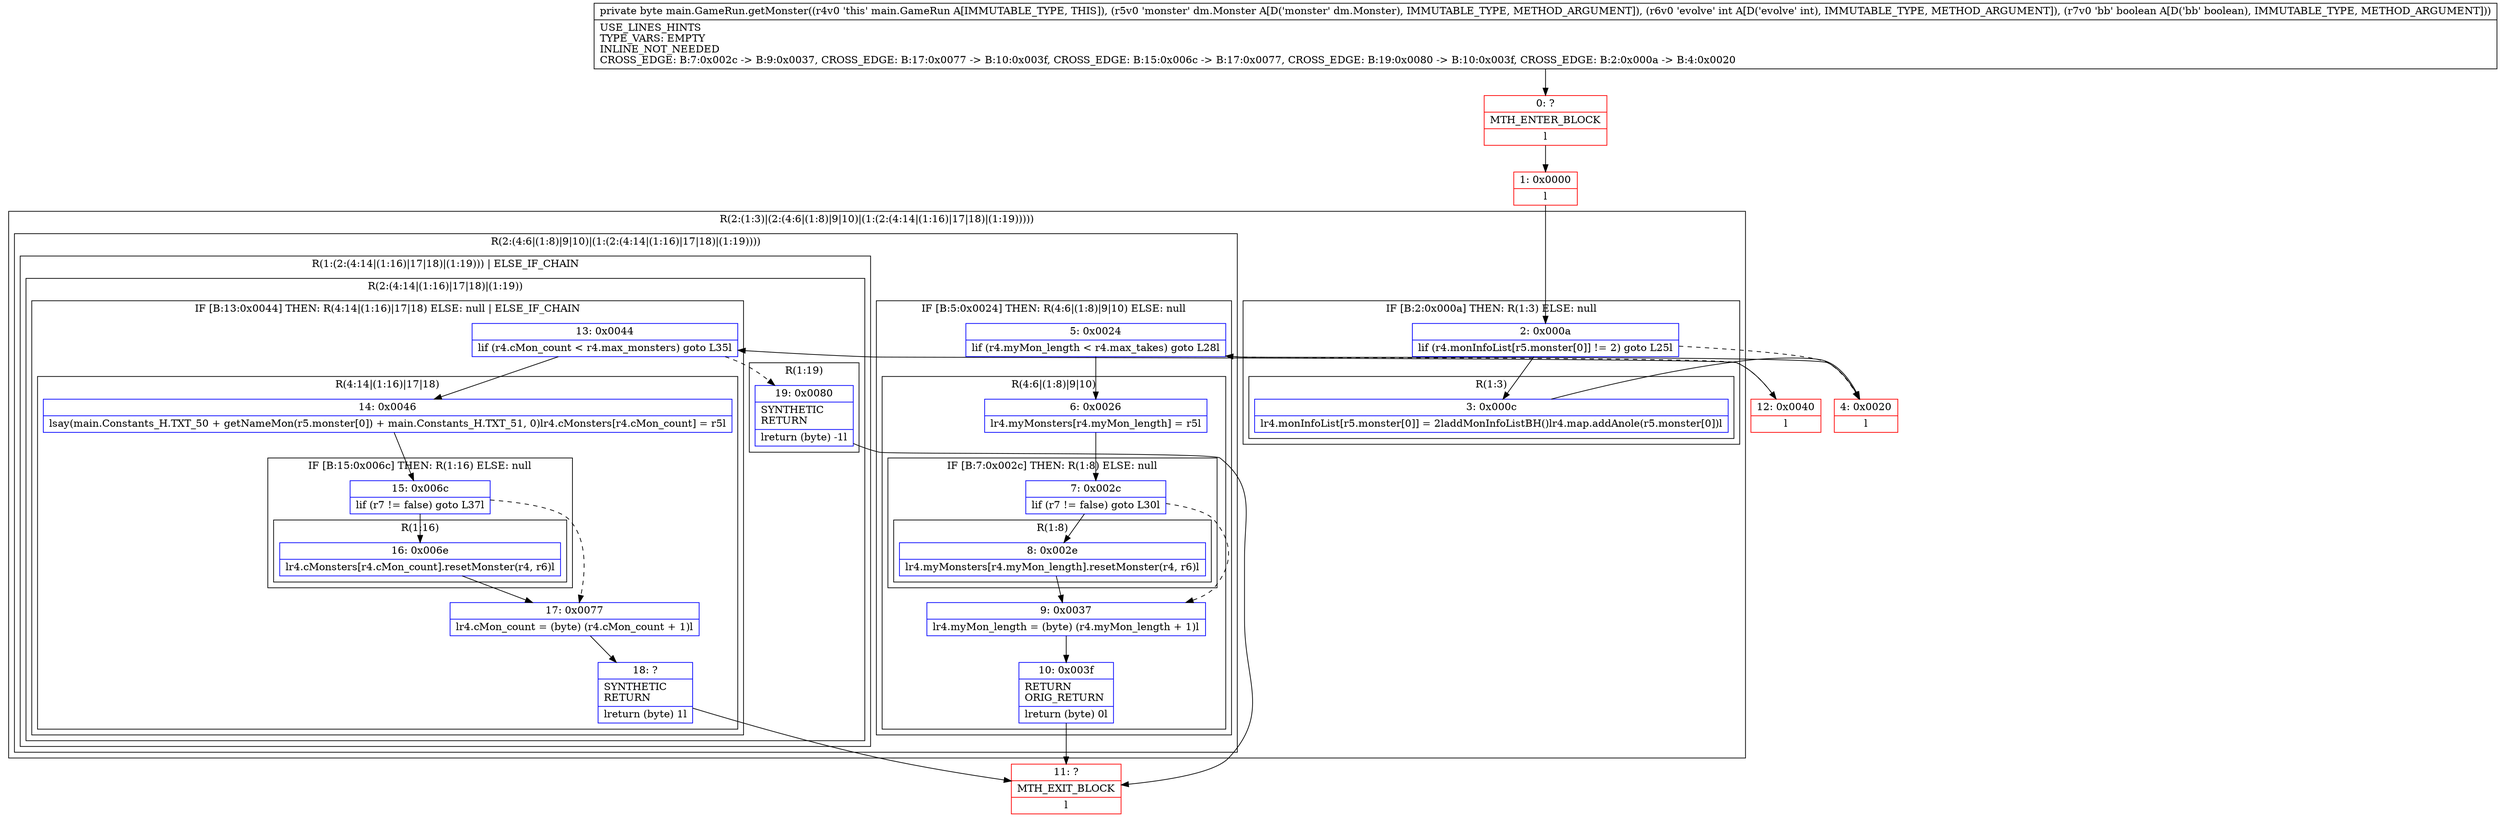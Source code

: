 digraph "CFG formain.GameRun.getMonster(Ldm\/Monster;IZ)B" {
subgraph cluster_Region_73506825 {
label = "R(2:(1:3)|(2:(4:6|(1:8)|9|10)|(1:(2:(4:14|(1:16)|17|18)|(1:19)))))";
node [shape=record,color=blue];
subgraph cluster_IfRegion_950143480 {
label = "IF [B:2:0x000a] THEN: R(1:3) ELSE: null";
node [shape=record,color=blue];
Node_2 [shape=record,label="{2\:\ 0x000a|lif (r4.monInfoList[r5.monster[0]] != 2) goto L25l}"];
subgraph cluster_Region_662138034 {
label = "R(1:3)";
node [shape=record,color=blue];
Node_3 [shape=record,label="{3\:\ 0x000c|lr4.monInfoList[r5.monster[0]] = 2laddMonInfoListBH()lr4.map.addAnole(r5.monster[0])l}"];
}
}
subgraph cluster_Region_702559372 {
label = "R(2:(4:6|(1:8)|9|10)|(1:(2:(4:14|(1:16)|17|18)|(1:19))))";
node [shape=record,color=blue];
subgraph cluster_IfRegion_545830993 {
label = "IF [B:5:0x0024] THEN: R(4:6|(1:8)|9|10) ELSE: null";
node [shape=record,color=blue];
Node_5 [shape=record,label="{5\:\ 0x0024|lif (r4.myMon_length \< r4.max_takes) goto L28l}"];
subgraph cluster_Region_147691633 {
label = "R(4:6|(1:8)|9|10)";
node [shape=record,color=blue];
Node_6 [shape=record,label="{6\:\ 0x0026|lr4.myMonsters[r4.myMon_length] = r5l}"];
subgraph cluster_IfRegion_339961638 {
label = "IF [B:7:0x002c] THEN: R(1:8) ELSE: null";
node [shape=record,color=blue];
Node_7 [shape=record,label="{7\:\ 0x002c|lif (r7 != false) goto L30l}"];
subgraph cluster_Region_1009743222 {
label = "R(1:8)";
node [shape=record,color=blue];
Node_8 [shape=record,label="{8\:\ 0x002e|lr4.myMonsters[r4.myMon_length].resetMonster(r4, r6)l}"];
}
}
Node_9 [shape=record,label="{9\:\ 0x0037|lr4.myMon_length = (byte) (r4.myMon_length + 1)l}"];
Node_10 [shape=record,label="{10\:\ 0x003f|RETURN\lORIG_RETURN\l|lreturn (byte) 0l}"];
}
}
subgraph cluster_Region_1493174418 {
label = "R(1:(2:(4:14|(1:16)|17|18)|(1:19))) | ELSE_IF_CHAIN\l";
node [shape=record,color=blue];
subgraph cluster_Region_1038753235 {
label = "R(2:(4:14|(1:16)|17|18)|(1:19))";
node [shape=record,color=blue];
subgraph cluster_IfRegion_849291039 {
label = "IF [B:13:0x0044] THEN: R(4:14|(1:16)|17|18) ELSE: null | ELSE_IF_CHAIN\l";
node [shape=record,color=blue];
Node_13 [shape=record,label="{13\:\ 0x0044|lif (r4.cMon_count \< r4.max_monsters) goto L35l}"];
subgraph cluster_Region_1968992511 {
label = "R(4:14|(1:16)|17|18)";
node [shape=record,color=blue];
Node_14 [shape=record,label="{14\:\ 0x0046|lsay(main.Constants_H.TXT_50 + getNameMon(r5.monster[0]) + main.Constants_H.TXT_51, 0)lr4.cMonsters[r4.cMon_count] = r5l}"];
subgraph cluster_IfRegion_742503006 {
label = "IF [B:15:0x006c] THEN: R(1:16) ELSE: null";
node [shape=record,color=blue];
Node_15 [shape=record,label="{15\:\ 0x006c|lif (r7 != false) goto L37l}"];
subgraph cluster_Region_1101538944 {
label = "R(1:16)";
node [shape=record,color=blue];
Node_16 [shape=record,label="{16\:\ 0x006e|lr4.cMonsters[r4.cMon_count].resetMonster(r4, r6)l}"];
}
}
Node_17 [shape=record,label="{17\:\ 0x0077|lr4.cMon_count = (byte) (r4.cMon_count + 1)l}"];
Node_18 [shape=record,label="{18\:\ ?|SYNTHETIC\lRETURN\l|lreturn (byte) 1l}"];
}
}
subgraph cluster_Region_172250741 {
label = "R(1:19)";
node [shape=record,color=blue];
Node_19 [shape=record,label="{19\:\ 0x0080|SYNTHETIC\lRETURN\l|lreturn (byte) \-1l}"];
}
}
}
}
}
Node_0 [shape=record,color=red,label="{0\:\ ?|MTH_ENTER_BLOCK\l|l}"];
Node_1 [shape=record,color=red,label="{1\:\ 0x0000|l}"];
Node_4 [shape=record,color=red,label="{4\:\ 0x0020|l}"];
Node_11 [shape=record,color=red,label="{11\:\ ?|MTH_EXIT_BLOCK\l|l}"];
Node_12 [shape=record,color=red,label="{12\:\ 0x0040|l}"];
MethodNode[shape=record,label="{private byte main.GameRun.getMonster((r4v0 'this' main.GameRun A[IMMUTABLE_TYPE, THIS]), (r5v0 'monster' dm.Monster A[D('monster' dm.Monster), IMMUTABLE_TYPE, METHOD_ARGUMENT]), (r6v0 'evolve' int A[D('evolve' int), IMMUTABLE_TYPE, METHOD_ARGUMENT]), (r7v0 'bb' boolean A[D('bb' boolean), IMMUTABLE_TYPE, METHOD_ARGUMENT]))  | USE_LINES_HINTS\lTYPE_VARS: EMPTY\lINLINE_NOT_NEEDED\lCROSS_EDGE: B:7:0x002c \-\> B:9:0x0037, CROSS_EDGE: B:17:0x0077 \-\> B:10:0x003f, CROSS_EDGE: B:15:0x006c \-\> B:17:0x0077, CROSS_EDGE: B:19:0x0080 \-\> B:10:0x003f, CROSS_EDGE: B:2:0x000a \-\> B:4:0x0020\l}"];
MethodNode -> Node_0;
Node_2 -> Node_3;
Node_2 -> Node_4[style=dashed];
Node_3 -> Node_4;
Node_5 -> Node_6;
Node_5 -> Node_12[style=dashed];
Node_6 -> Node_7;
Node_7 -> Node_8;
Node_7 -> Node_9[style=dashed];
Node_8 -> Node_9;
Node_9 -> Node_10;
Node_10 -> Node_11;
Node_13 -> Node_14;
Node_13 -> Node_19[style=dashed];
Node_14 -> Node_15;
Node_15 -> Node_16;
Node_15 -> Node_17[style=dashed];
Node_16 -> Node_17;
Node_17 -> Node_18;
Node_18 -> Node_11;
Node_19 -> Node_11;
Node_0 -> Node_1;
Node_1 -> Node_2;
Node_4 -> Node_5;
Node_12 -> Node_13;
}

